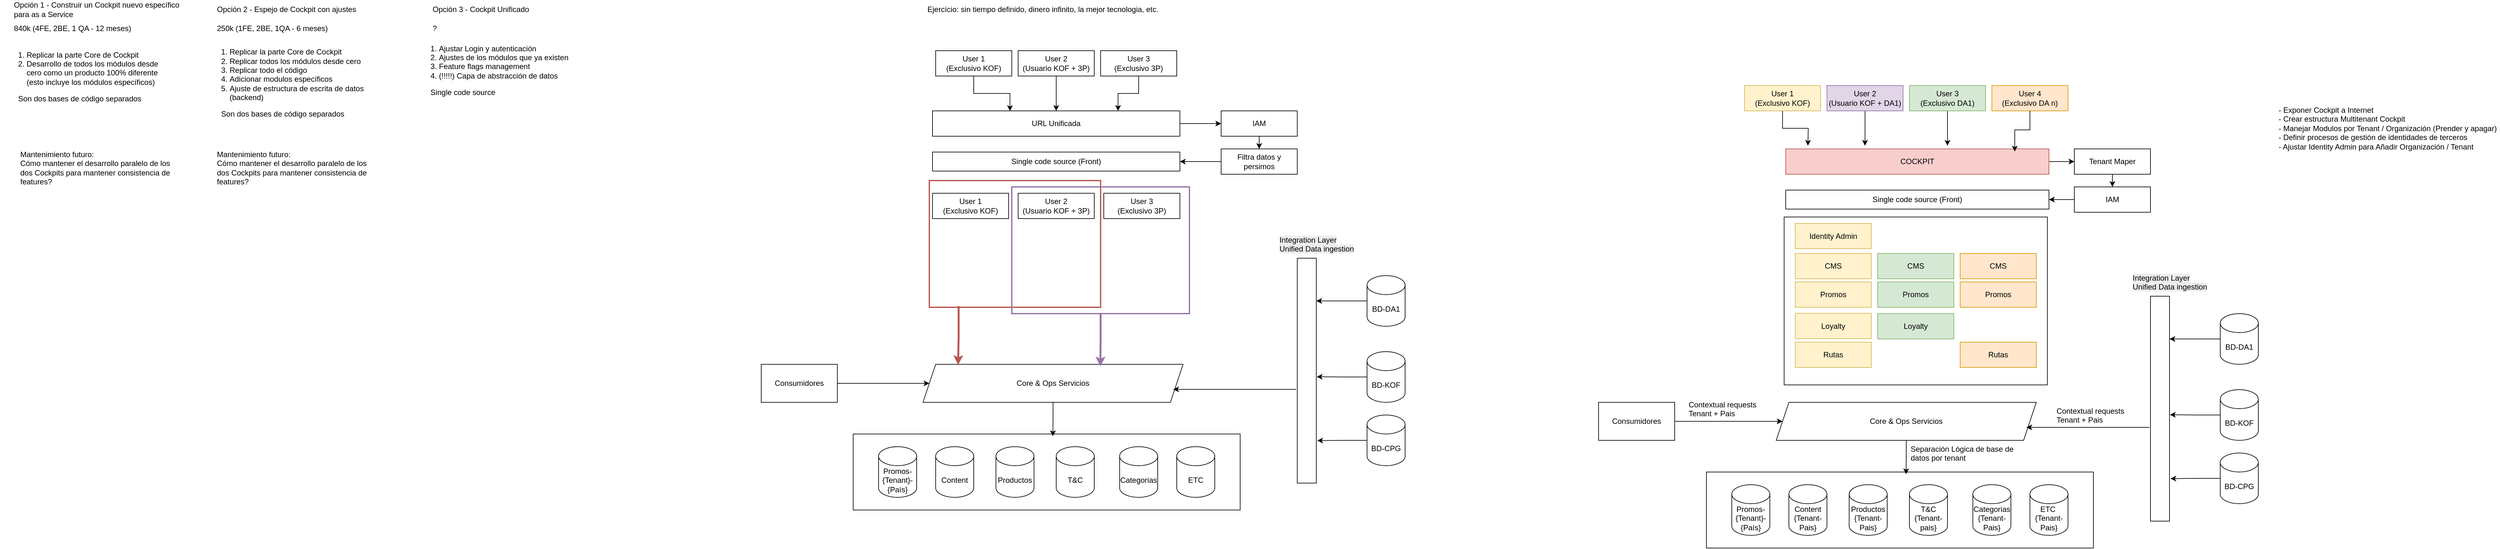 <mxfile version="28.2.7">
  <diagram name="Página-1" id="Wu7hwuElQsuPuDVvXg_v">
    <mxGraphModel dx="1220" dy="680" grid="1" gridSize="10" guides="1" tooltips="1" connect="1" arrows="1" fold="1" page="1" pageScale="1" pageWidth="827" pageHeight="1169" math="0" shadow="0">
      <root>
        <mxCell id="0" />
        <mxCell id="1" parent="0" />
        <mxCell id="STXeZqaqaA8GETc3Noo8-48" value="" style="rounded=0;whiteSpace=wrap;html=1;" parent="1" vertex="1">
          <mxGeometry x="1545" y="735" width="610" height="120" as="geometry" />
        </mxCell>
        <mxCell id="fRw4ySLKxj_TL49dyoCy-1" value="Opción 1 - Construir un Cockpit nuevo específico para as a Service" style="text;html=1;align=left;verticalAlign=middle;whiteSpace=wrap;rounded=0;" parent="1" vertex="1">
          <mxGeometry x="220" y="50" width="270" height="30" as="geometry" />
        </mxCell>
        <mxCell id="fRw4ySLKxj_TL49dyoCy-2" value="Opción 2 - Espejo de Cockpit con ajustes" style="text;html=1;align=left;verticalAlign=middle;whiteSpace=wrap;rounded=0;" parent="1" vertex="1">
          <mxGeometry x="540" y="50" width="240" height="30" as="geometry" />
        </mxCell>
        <mxCell id="fRw4ySLKxj_TL49dyoCy-3" value="840k (4FE, 2BE, 1 QA - 12 meses)" style="text;html=1;align=left;verticalAlign=middle;whiteSpace=wrap;rounded=0;" parent="1" vertex="1">
          <mxGeometry x="220" y="80" width="200" height="30" as="geometry" />
        </mxCell>
        <mxCell id="fRw4ySLKxj_TL49dyoCy-4" value="&lt;ol&gt;&lt;li&gt;Replicar la parte Core de Cockpit&lt;/li&gt;&lt;li&gt;Desarrollo de todos los módulos desde cero como un producto 100% diferente (esto incluye los módulos específicos)&amp;nbsp;&lt;/li&gt;&lt;/ol&gt;&lt;div&gt;&lt;span style=&quot;white-space: pre;&quot;&gt;&#x9;&lt;/span&gt;Son dos bases de código separados&lt;/div&gt;" style="text;html=1;align=left;verticalAlign=middle;whiteSpace=wrap;rounded=0;" parent="1" vertex="1">
          <mxGeometry x="200" y="135" width="250" height="60" as="geometry" />
        </mxCell>
        <mxCell id="fRw4ySLKxj_TL49dyoCy-5" value="&lt;ol&gt;&lt;li&gt;Replicar la parte Core de Cockpit&lt;/li&gt;&lt;li&gt;Replicar todos los módulos desde cero&lt;/li&gt;&lt;li&gt;Replicar todo el código&lt;/li&gt;&lt;li&gt;Adicionar modulos específicos&lt;/li&gt;&lt;li&gt;Ajuste de estructura de escrita de datos (backend)&lt;/li&gt;&lt;/ol&gt;&lt;div&gt;&lt;span style=&quot;white-space: pre;&quot;&gt;&#x9;&lt;/span&gt;Son dos bases de código separados&lt;/div&gt;" style="text;html=1;align=left;verticalAlign=middle;whiteSpace=wrap;rounded=0;" parent="1" vertex="1">
          <mxGeometry x="520" y="130" width="260" height="90" as="geometry" />
        </mxCell>
        <mxCell id="fRw4ySLKxj_TL49dyoCy-6" value="Opción 3 - Cockpit Unificado" style="text;html=1;align=left;verticalAlign=middle;whiteSpace=wrap;rounded=0;" parent="1" vertex="1">
          <mxGeometry x="880" y="50" width="170" height="30" as="geometry" />
        </mxCell>
        <mxCell id="fRw4ySLKxj_TL49dyoCy-8" value="250k (1FE, 2BE, 1QA - 6 meses)" style="text;html=1;align=left;verticalAlign=middle;whiteSpace=wrap;rounded=0;" parent="1" vertex="1">
          <mxGeometry x="540" y="80" width="220" height="30" as="geometry" />
        </mxCell>
        <mxCell id="fRw4ySLKxj_TL49dyoCy-9" value="Mantenimiento futuro:&lt;div&gt;Cómo mantener el desarrollo paralelo de los dos Cockpits para mantener consistencia de features?&lt;/div&gt;" style="text;html=1;align=left;verticalAlign=middle;whiteSpace=wrap;rounded=0;" parent="1" vertex="1">
          <mxGeometry x="540" y="290" width="250" height="50" as="geometry" />
        </mxCell>
        <mxCell id="STXeZqaqaA8GETc3Noo8-1" value="Mantenimiento futuro:&lt;div&gt;Cómo mantener el desarrollo paralelo de los dos Cockpits para mantener consistencia de features?&lt;/div&gt;" style="text;html=1;align=left;verticalAlign=middle;whiteSpace=wrap;rounded=0;" parent="1" vertex="1">
          <mxGeometry x="230" y="290" width="250" height="50" as="geometry" />
        </mxCell>
        <mxCell id="STXeZqaqaA8GETc3Noo8-2" value="Ejercício: sin tiempo definido, dinero infinito, la mejor tecnologia, etc." style="text;html=1;align=left;verticalAlign=middle;whiteSpace=wrap;rounded=0;" parent="1" vertex="1">
          <mxGeometry x="1660" y="50" width="410" height="30" as="geometry" />
        </mxCell>
        <mxCell id="STXeZqaqaA8GETc3Noo8-16" style="edgeStyle=orthogonalEdgeStyle;rounded=0;orthogonalLoop=1;jettySize=auto;html=1;exitX=1;exitY=0.5;exitDx=0;exitDy=0;" parent="1" source="STXeZqaqaA8GETc3Noo8-3" target="STXeZqaqaA8GETc3Noo8-15" edge="1">
          <mxGeometry relative="1" as="geometry" />
        </mxCell>
        <mxCell id="STXeZqaqaA8GETc3Noo8-3" value="URL Unificada" style="rounded=0;whiteSpace=wrap;html=1;" parent="1" vertex="1">
          <mxGeometry x="1670" y="225" width="390" height="40" as="geometry" />
        </mxCell>
        <mxCell id="STXeZqaqaA8GETc3Noo8-4" value="User 1&lt;br&gt;(Exclusivo KOF)" style="rounded=0;whiteSpace=wrap;html=1;" parent="1" vertex="1">
          <mxGeometry x="1675" y="130" width="120" height="40" as="geometry" />
        </mxCell>
        <mxCell id="STXeZqaqaA8GETc3Noo8-8" style="edgeStyle=orthogonalEdgeStyle;rounded=0;orthogonalLoop=1;jettySize=auto;html=1;" parent="1" source="STXeZqaqaA8GETc3Noo8-5" target="STXeZqaqaA8GETc3Noo8-3" edge="1">
          <mxGeometry relative="1" as="geometry" />
        </mxCell>
        <mxCell id="STXeZqaqaA8GETc3Noo8-5" value="User 2&lt;br&gt;(Usuario KOF + 3P)" style="rounded=0;whiteSpace=wrap;html=1;" parent="1" vertex="1">
          <mxGeometry x="1805" y="130" width="120" height="40" as="geometry" />
        </mxCell>
        <mxCell id="STXeZqaqaA8GETc3Noo8-9" style="edgeStyle=orthogonalEdgeStyle;rounded=0;orthogonalLoop=1;jettySize=auto;html=1;entryX=0.75;entryY=0;entryDx=0;entryDy=0;" parent="1" source="STXeZqaqaA8GETc3Noo8-6" target="STXeZqaqaA8GETc3Noo8-3" edge="1">
          <mxGeometry relative="1" as="geometry" />
        </mxCell>
        <mxCell id="STXeZqaqaA8GETc3Noo8-6" value="User 3&lt;br&gt;(Exclusivo 3P)" style="rounded=0;whiteSpace=wrap;html=1;" parent="1" vertex="1">
          <mxGeometry x="1935" y="130" width="120" height="40" as="geometry" />
        </mxCell>
        <mxCell id="STXeZqaqaA8GETc3Noo8-7" style="edgeStyle=orthogonalEdgeStyle;rounded=0;orthogonalLoop=1;jettySize=auto;html=1;entryX=0.313;entryY=0.006;entryDx=0;entryDy=0;entryPerimeter=0;" parent="1" source="STXeZqaqaA8GETc3Noo8-4" target="STXeZqaqaA8GETc3Noo8-3" edge="1">
          <mxGeometry relative="1" as="geometry" />
        </mxCell>
        <mxCell id="STXeZqaqaA8GETc3Noo8-10" value="User 1&lt;br&gt;(Exclusivo KOF)" style="rounded=0;whiteSpace=wrap;html=1;" parent="1" vertex="1">
          <mxGeometry x="1670" y="355" width="120" height="40" as="geometry" />
        </mxCell>
        <mxCell id="STXeZqaqaA8GETc3Noo8-11" value="User 2&lt;br&gt;(Usuario KOF + 3P)" style="rounded=0;whiteSpace=wrap;html=1;" parent="1" vertex="1">
          <mxGeometry x="1805" y="355" width="120" height="40" as="geometry" />
        </mxCell>
        <mxCell id="STXeZqaqaA8GETc3Noo8-12" value="User 3&lt;br&gt;(Exclusivo 3P)" style="rounded=0;whiteSpace=wrap;html=1;" parent="1" vertex="1">
          <mxGeometry x="1940" y="355" width="120" height="40" as="geometry" />
        </mxCell>
        <mxCell id="STXeZqaqaA8GETc3Noo8-14" value="Single code source (Front)" style="rounded=0;whiteSpace=wrap;html=1;" parent="1" vertex="1">
          <mxGeometry x="1670" y="290" width="390" height="30" as="geometry" />
        </mxCell>
        <mxCell id="STXeZqaqaA8GETc3Noo8-19" style="edgeStyle=orthogonalEdgeStyle;rounded=0;orthogonalLoop=1;jettySize=auto;html=1;" parent="1" source="STXeZqaqaA8GETc3Noo8-15" target="STXeZqaqaA8GETc3Noo8-18" edge="1">
          <mxGeometry relative="1" as="geometry" />
        </mxCell>
        <mxCell id="STXeZqaqaA8GETc3Noo8-15" value="IAM" style="rounded=0;whiteSpace=wrap;html=1;" parent="1" vertex="1">
          <mxGeometry x="2125" y="225" width="120" height="40" as="geometry" />
        </mxCell>
        <mxCell id="STXeZqaqaA8GETc3Noo8-20" style="edgeStyle=orthogonalEdgeStyle;rounded=0;orthogonalLoop=1;jettySize=auto;html=1;" parent="1" source="STXeZqaqaA8GETc3Noo8-18" target="STXeZqaqaA8GETc3Noo8-14" edge="1">
          <mxGeometry relative="1" as="geometry" />
        </mxCell>
        <mxCell id="STXeZqaqaA8GETc3Noo8-18" value="Filtra datos y persimos" style="rounded=0;whiteSpace=wrap;html=1;" parent="1" vertex="1">
          <mxGeometry x="2125" y="285" width="120" height="40" as="geometry" />
        </mxCell>
        <mxCell id="STXeZqaqaA8GETc3Noo8-21" value="" style="rounded=0;whiteSpace=wrap;html=1;fillColor=none;strokeColor=#b85450;strokeWidth=2;" parent="1" vertex="1">
          <mxGeometry x="1665" y="335" width="270" height="200" as="geometry" />
        </mxCell>
        <mxCell id="STXeZqaqaA8GETc3Noo8-22" value="" style="rounded=0;whiteSpace=wrap;html=1;fillColor=none;strokeColor=#9673a6;strokeWidth=2;" parent="1" vertex="1">
          <mxGeometry x="1795" y="345" width="280" height="200" as="geometry" />
        </mxCell>
        <mxCell id="STXeZqaqaA8GETc3Noo8-28" value="Core &amp;amp; Ops Servicios" style="shape=parallelogram;perimeter=parallelogramPerimeter;whiteSpace=wrap;html=1;fixedSize=1;" parent="1" vertex="1">
          <mxGeometry x="1655" y="625" width="410" height="60" as="geometry" />
        </mxCell>
        <mxCell id="STXeZqaqaA8GETc3Noo8-29" value="BD-DA1" style="shape=cylinder3;whiteSpace=wrap;html=1;boundedLbl=1;backgroundOutline=1;size=15;" parent="1" vertex="1">
          <mxGeometry x="2355" y="485" width="60" height="80" as="geometry" />
        </mxCell>
        <mxCell id="STXeZqaqaA8GETc3Noo8-30" value="BD-KOF" style="shape=cylinder3;whiteSpace=wrap;html=1;boundedLbl=1;backgroundOutline=1;size=15;" parent="1" vertex="1">
          <mxGeometry x="2355" y="605" width="60" height="80" as="geometry" />
        </mxCell>
        <mxCell id="STXeZqaqaA8GETc3Noo8-31" value="BD-CPG" style="shape=cylinder3;whiteSpace=wrap;html=1;boundedLbl=1;backgroundOutline=1;size=15;" parent="1" vertex="1">
          <mxGeometry x="2355" y="705" width="60" height="80" as="geometry" />
        </mxCell>
        <mxCell id="STXeZqaqaA8GETc3Noo8-32" value="" style="rounded=0;whiteSpace=wrap;html=1;" parent="1" vertex="1">
          <mxGeometry x="2245" y="457.5" width="30" height="355" as="geometry" />
        </mxCell>
        <mxCell id="STXeZqaqaA8GETc3Noo8-33" value="&lt;span style=&quot;color: rgb(0, 0, 0); font-family: Helvetica; font-size: 12px; font-style: normal; font-variant-ligatures: normal; font-variant-caps: normal; font-weight: 400; letter-spacing: normal; orphans: 2; text-align: center; text-indent: 0px; text-transform: none; widows: 2; word-spacing: 0px; -webkit-text-stroke-width: 0px; white-space: normal; background-color: rgb(236, 236, 236); text-decoration-thickness: initial; text-decoration-style: initial; text-decoration-color: initial; float: none; display: inline !important;&quot;&gt;Integration Layer&lt;br&gt;Unified Data ingestion&lt;/span&gt;" style="text;whiteSpace=wrap;html=1;" parent="1" vertex="1">
          <mxGeometry x="2215" y="415" width="150" height="27.5" as="geometry" />
        </mxCell>
        <mxCell id="STXeZqaqaA8GETc3Noo8-34" style="edgeStyle=orthogonalEdgeStyle;rounded=0;orthogonalLoop=1;jettySize=auto;html=1;exitX=0;exitY=0.5;exitDx=0;exitDy=0;exitPerimeter=0;entryX=1;entryY=0.19;entryDx=0;entryDy=0;entryPerimeter=0;" parent="1" source="STXeZqaqaA8GETc3Noo8-29" target="STXeZqaqaA8GETc3Noo8-32" edge="1">
          <mxGeometry relative="1" as="geometry" />
        </mxCell>
        <mxCell id="STXeZqaqaA8GETc3Noo8-35" style="edgeStyle=orthogonalEdgeStyle;rounded=0;orthogonalLoop=1;jettySize=auto;html=1;exitX=0;exitY=0.5;exitDx=0;exitDy=0;exitPerimeter=0;entryX=1.023;entryY=0.527;entryDx=0;entryDy=0;entryPerimeter=0;" parent="1" source="STXeZqaqaA8GETc3Noo8-30" target="STXeZqaqaA8GETc3Noo8-32" edge="1">
          <mxGeometry relative="1" as="geometry" />
        </mxCell>
        <mxCell id="STXeZqaqaA8GETc3Noo8-36" style="edgeStyle=orthogonalEdgeStyle;rounded=0;orthogonalLoop=1;jettySize=auto;html=1;exitX=0;exitY=0.5;exitDx=0;exitDy=0;exitPerimeter=0;entryX=1.049;entryY=0.811;entryDx=0;entryDy=0;entryPerimeter=0;" parent="1" source="STXeZqaqaA8GETc3Noo8-31" target="STXeZqaqaA8GETc3Noo8-32" edge="1">
          <mxGeometry relative="1" as="geometry" />
        </mxCell>
        <mxCell id="STXeZqaqaA8GETc3Noo8-37" style="edgeStyle=orthogonalEdgeStyle;rounded=0;orthogonalLoop=1;jettySize=auto;html=1;exitX=-0.054;exitY=0.583;exitDx=0;exitDy=0;entryX=0.962;entryY=0.658;entryDx=0;entryDy=0;entryPerimeter=0;exitPerimeter=0;" parent="1" source="STXeZqaqaA8GETc3Noo8-32" target="STXeZqaqaA8GETc3Noo8-28" edge="1">
          <mxGeometry relative="1" as="geometry" />
        </mxCell>
        <mxCell id="STXeZqaqaA8GETc3Noo8-39" value="Promos-{Tenant}-{País}" style="shape=cylinder3;whiteSpace=wrap;html=1;boundedLbl=1;backgroundOutline=1;size=15;" parent="1" vertex="1">
          <mxGeometry x="1585" y="755" width="60" height="80" as="geometry" />
        </mxCell>
        <mxCell id="STXeZqaqaA8GETc3Noo8-40" value="Content" style="shape=cylinder3;whiteSpace=wrap;html=1;boundedLbl=1;backgroundOutline=1;size=15;" parent="1" vertex="1">
          <mxGeometry x="1675" y="755" width="60" height="80" as="geometry" />
        </mxCell>
        <mxCell id="STXeZqaqaA8GETc3Noo8-41" value="Productos" style="shape=cylinder3;whiteSpace=wrap;html=1;boundedLbl=1;backgroundOutline=1;size=15;" parent="1" vertex="1">
          <mxGeometry x="1770" y="755" width="60" height="80" as="geometry" />
        </mxCell>
        <mxCell id="STXeZqaqaA8GETc3Noo8-42" value="T&amp;amp;C" style="shape=cylinder3;whiteSpace=wrap;html=1;boundedLbl=1;backgroundOutline=1;size=15;" parent="1" vertex="1">
          <mxGeometry x="1865" y="755" width="60" height="80" as="geometry" />
        </mxCell>
        <mxCell id="STXeZqaqaA8GETc3Noo8-43" value="Categorias" style="shape=cylinder3;whiteSpace=wrap;html=1;boundedLbl=1;backgroundOutline=1;size=15;" parent="1" vertex="1">
          <mxGeometry x="1965" y="755" width="60" height="80" as="geometry" />
        </mxCell>
        <mxCell id="STXeZqaqaA8GETc3Noo8-44" value="ETC" style="shape=cylinder3;whiteSpace=wrap;html=1;boundedLbl=1;backgroundOutline=1;size=15;" parent="1" vertex="1">
          <mxGeometry x="2055" y="755" width="60" height="80" as="geometry" />
        </mxCell>
        <mxCell id="STXeZqaqaA8GETc3Noo8-45" style="edgeStyle=orthogonalEdgeStyle;rounded=0;orthogonalLoop=1;jettySize=auto;html=1;entryX=0.135;entryY=0.017;entryDx=0;entryDy=0;entryPerimeter=0;exitX=0.171;exitY=0.99;exitDx=0;exitDy=0;exitPerimeter=0;fillColor=#f8cecc;strokeColor=#b85450;strokeWidth=3;" parent="1" source="STXeZqaqaA8GETc3Noo8-21" target="STXeZqaqaA8GETc3Noo8-28" edge="1">
          <mxGeometry relative="1" as="geometry" />
        </mxCell>
        <mxCell id="STXeZqaqaA8GETc3Noo8-46" style="edgeStyle=orthogonalEdgeStyle;rounded=0;orthogonalLoop=1;jettySize=auto;html=1;entryX=0.682;entryY=0.054;entryDx=0;entryDy=0;entryPerimeter=0;fillColor=#e1d5e7;strokeColor=#9673a6;strokeWidth=3;" parent="1" source="STXeZqaqaA8GETc3Noo8-22" target="STXeZqaqaA8GETc3Noo8-28" edge="1">
          <mxGeometry relative="1" as="geometry" />
        </mxCell>
        <mxCell id="STXeZqaqaA8GETc3Noo8-49" style="edgeStyle=orthogonalEdgeStyle;rounded=0;orthogonalLoop=1;jettySize=auto;html=1;entryX=0.516;entryY=0.028;entryDx=0;entryDy=0;entryPerimeter=0;" parent="1" source="STXeZqaqaA8GETc3Noo8-28" target="STXeZqaqaA8GETc3Noo8-48" edge="1">
          <mxGeometry relative="1" as="geometry" />
        </mxCell>
        <mxCell id="STXeZqaqaA8GETc3Noo8-52" style="edgeStyle=orthogonalEdgeStyle;rounded=0;orthogonalLoop=1;jettySize=auto;html=1;exitX=1;exitY=0.5;exitDx=0;exitDy=0;" parent="1" source="STXeZqaqaA8GETc3Noo8-51" target="STXeZqaqaA8GETc3Noo8-28" edge="1">
          <mxGeometry relative="1" as="geometry">
            <mxPoint x="1515" y="655" as="sourcePoint" />
          </mxGeometry>
        </mxCell>
        <mxCell id="STXeZqaqaA8GETc3Noo8-51" value="Consumidores" style="rounded=0;whiteSpace=wrap;html=1;" parent="1" vertex="1">
          <mxGeometry x="1400" y="625" width="120" height="60" as="geometry" />
        </mxCell>
        <mxCell id="STXeZqaqaA8GETc3Noo8-53" value="&lt;ol&gt;&lt;li&gt;Ajustar Login y autenticación&lt;/li&gt;&lt;li&gt;Ajustes de los módulos que ya existen&lt;/li&gt;&lt;li&gt;Feature flags management&lt;/li&gt;&lt;li&gt;(!!!!!) Capa de abstracción de datos&lt;/li&gt;&lt;/ol&gt;&lt;div&gt;&lt;span style=&quot;white-space: pre;&quot;&gt;&#x9;&lt;/span&gt;Single code source&lt;/div&gt;" style="text;html=1;align=left;verticalAlign=middle;whiteSpace=wrap;rounded=0;" parent="1" vertex="1">
          <mxGeometry x="850" y="110" width="260" height="90" as="geometry" />
        </mxCell>
        <mxCell id="STXeZqaqaA8GETc3Noo8-54" value="?" style="text;html=1;align=left;verticalAlign=middle;whiteSpace=wrap;rounded=0;" parent="1" vertex="1">
          <mxGeometry x="880" y="80" width="220" height="30" as="geometry" />
        </mxCell>
        <mxCell id="oagNUMbqZlV5k69SQIgw-1" value="" style="rounded=0;whiteSpace=wrap;html=1;" vertex="1" parent="1">
          <mxGeometry x="2890" y="795" width="610" height="120" as="geometry" />
        </mxCell>
        <mxCell id="oagNUMbqZlV5k69SQIgw-3" style="edgeStyle=orthogonalEdgeStyle;rounded=0;orthogonalLoop=1;jettySize=auto;html=1;exitX=1;exitY=0.5;exitDx=0;exitDy=0;" edge="1" parent="1" source="oagNUMbqZlV5k69SQIgw-4" target="oagNUMbqZlV5k69SQIgw-16">
          <mxGeometry relative="1" as="geometry" />
        </mxCell>
        <mxCell id="oagNUMbqZlV5k69SQIgw-4" value="COCKPIT" style="rounded=0;whiteSpace=wrap;html=1;fillColor=#f8cecc;strokeColor=#b85450;" vertex="1" parent="1">
          <mxGeometry x="3015" y="285" width="415" height="40" as="geometry" />
        </mxCell>
        <mxCell id="oagNUMbqZlV5k69SQIgw-5" value="User 1&lt;br&gt;(Exclusivo KOF)" style="rounded=0;whiteSpace=wrap;html=1;fillColor=#fff2cc;strokeColor=#d6b656;align=center;verticalAlign=middle;fontFamily=Helvetica;fontSize=12;fontColor=default;" vertex="1" parent="1">
          <mxGeometry x="2950" y="185" width="120" height="40" as="geometry" />
        </mxCell>
        <mxCell id="oagNUMbqZlV5k69SQIgw-6" style="edgeStyle=orthogonalEdgeStyle;rounded=0;orthogonalLoop=1;jettySize=auto;html=1;" edge="1" parent="1" source="oagNUMbqZlV5k69SQIgw-7">
          <mxGeometry relative="1" as="geometry">
            <mxPoint x="3140" y="280" as="targetPoint" />
          </mxGeometry>
        </mxCell>
        <mxCell id="oagNUMbqZlV5k69SQIgw-7" value="User 2&lt;br&gt;(Usuario KOF + DA1)" style="rounded=0;whiteSpace=wrap;html=1;fillColor=#e1d5e7;strokeColor=#9673a6;" vertex="1" parent="1">
          <mxGeometry x="3080" y="185" width="120" height="40" as="geometry" />
        </mxCell>
        <mxCell id="oagNUMbqZlV5k69SQIgw-8" style="edgeStyle=orthogonalEdgeStyle;rounded=0;orthogonalLoop=1;jettySize=auto;html=1;" edge="1" parent="1" source="oagNUMbqZlV5k69SQIgw-9">
          <mxGeometry relative="1" as="geometry">
            <mxPoint x="3270" y="280" as="targetPoint" />
          </mxGeometry>
        </mxCell>
        <mxCell id="oagNUMbqZlV5k69SQIgw-9" value="User 3&lt;br&gt;(Exclusivo DA1)" style="rounded=0;whiteSpace=wrap;html=1;fillColor=#d5e8d4;strokeColor=#82b366;" vertex="1" parent="1">
          <mxGeometry x="3210" y="185" width="120" height="40" as="geometry" />
        </mxCell>
        <mxCell id="oagNUMbqZlV5k69SQIgw-10" style="edgeStyle=orthogonalEdgeStyle;rounded=0;orthogonalLoop=1;jettySize=auto;html=1;" edge="1" parent="1" source="oagNUMbqZlV5k69SQIgw-5">
          <mxGeometry relative="1" as="geometry">
            <mxPoint x="3050" y="280" as="targetPoint" />
          </mxGeometry>
        </mxCell>
        <mxCell id="oagNUMbqZlV5k69SQIgw-14" value="Single code source (Front)" style="rounded=0;whiteSpace=wrap;html=1;" vertex="1" parent="1">
          <mxGeometry x="3015" y="350" width="415" height="30" as="geometry" />
        </mxCell>
        <mxCell id="oagNUMbqZlV5k69SQIgw-15" style="edgeStyle=orthogonalEdgeStyle;rounded=0;orthogonalLoop=1;jettySize=auto;html=1;" edge="1" parent="1" source="oagNUMbqZlV5k69SQIgw-16" target="oagNUMbqZlV5k69SQIgw-18">
          <mxGeometry relative="1" as="geometry" />
        </mxCell>
        <mxCell id="oagNUMbqZlV5k69SQIgw-16" value="Tenant Maper" style="rounded=0;whiteSpace=wrap;html=1;" vertex="1" parent="1">
          <mxGeometry x="3470" y="285" width="120" height="40" as="geometry" />
        </mxCell>
        <mxCell id="oagNUMbqZlV5k69SQIgw-17" style="edgeStyle=orthogonalEdgeStyle;rounded=0;orthogonalLoop=1;jettySize=auto;html=1;" edge="1" parent="1" source="oagNUMbqZlV5k69SQIgw-18" target="oagNUMbqZlV5k69SQIgw-14">
          <mxGeometry relative="1" as="geometry" />
        </mxCell>
        <mxCell id="oagNUMbqZlV5k69SQIgw-18" value="IAM" style="rounded=0;whiteSpace=wrap;html=1;" vertex="1" parent="1">
          <mxGeometry x="3470" y="345" width="120" height="40" as="geometry" />
        </mxCell>
        <mxCell id="oagNUMbqZlV5k69SQIgw-21" value="Core &amp;amp; Ops Servicios" style="shape=parallelogram;perimeter=parallelogramPerimeter;whiteSpace=wrap;html=1;fixedSize=1;" vertex="1" parent="1">
          <mxGeometry x="3000" y="685" width="410" height="60" as="geometry" />
        </mxCell>
        <mxCell id="oagNUMbqZlV5k69SQIgw-22" value="BD-DA1" style="shape=cylinder3;whiteSpace=wrap;html=1;boundedLbl=1;backgroundOutline=1;size=15;" vertex="1" parent="1">
          <mxGeometry x="3700" y="545" width="60" height="80" as="geometry" />
        </mxCell>
        <mxCell id="oagNUMbqZlV5k69SQIgw-23" value="BD-KOF" style="shape=cylinder3;whiteSpace=wrap;html=1;boundedLbl=1;backgroundOutline=1;size=15;" vertex="1" parent="1">
          <mxGeometry x="3700" y="665" width="60" height="80" as="geometry" />
        </mxCell>
        <mxCell id="oagNUMbqZlV5k69SQIgw-24" value="BD-CPG" style="shape=cylinder3;whiteSpace=wrap;html=1;boundedLbl=1;backgroundOutline=1;size=15;" vertex="1" parent="1">
          <mxGeometry x="3700" y="765" width="60" height="80" as="geometry" />
        </mxCell>
        <mxCell id="oagNUMbqZlV5k69SQIgw-25" value="" style="rounded=0;whiteSpace=wrap;html=1;" vertex="1" parent="1">
          <mxGeometry x="3590" y="517.5" width="30" height="355" as="geometry" />
        </mxCell>
        <mxCell id="oagNUMbqZlV5k69SQIgw-26" value="&lt;span style=&quot;color: rgb(0, 0, 0); font-family: Helvetica; font-size: 12px; font-style: normal; font-variant-ligatures: normal; font-variant-caps: normal; font-weight: 400; letter-spacing: normal; orphans: 2; text-align: center; text-indent: 0px; text-transform: none; widows: 2; word-spacing: 0px; -webkit-text-stroke-width: 0px; white-space: normal; background-color: rgb(236, 236, 236); text-decoration-thickness: initial; text-decoration-style: initial; text-decoration-color: initial; float: none; display: inline !important;&quot;&gt;Integration Layer&lt;br&gt;Unified Data ingestion&lt;/span&gt;" style="text;whiteSpace=wrap;html=1;" vertex="1" parent="1">
          <mxGeometry x="3560" y="475" width="150" height="27.5" as="geometry" />
        </mxCell>
        <mxCell id="oagNUMbqZlV5k69SQIgw-27" style="edgeStyle=orthogonalEdgeStyle;rounded=0;orthogonalLoop=1;jettySize=auto;html=1;exitX=0;exitY=0.5;exitDx=0;exitDy=0;exitPerimeter=0;entryX=1;entryY=0.19;entryDx=0;entryDy=0;entryPerimeter=0;" edge="1" parent="1" source="oagNUMbqZlV5k69SQIgw-22" target="oagNUMbqZlV5k69SQIgw-25">
          <mxGeometry relative="1" as="geometry" />
        </mxCell>
        <mxCell id="oagNUMbqZlV5k69SQIgw-28" style="edgeStyle=orthogonalEdgeStyle;rounded=0;orthogonalLoop=1;jettySize=auto;html=1;exitX=0;exitY=0.5;exitDx=0;exitDy=0;exitPerimeter=0;entryX=1.023;entryY=0.527;entryDx=0;entryDy=0;entryPerimeter=0;" edge="1" parent="1" source="oagNUMbqZlV5k69SQIgw-23" target="oagNUMbqZlV5k69SQIgw-25">
          <mxGeometry relative="1" as="geometry" />
        </mxCell>
        <mxCell id="oagNUMbqZlV5k69SQIgw-29" style="edgeStyle=orthogonalEdgeStyle;rounded=0;orthogonalLoop=1;jettySize=auto;html=1;exitX=0;exitY=0.5;exitDx=0;exitDy=0;exitPerimeter=0;entryX=1.049;entryY=0.811;entryDx=0;entryDy=0;entryPerimeter=0;" edge="1" parent="1" source="oagNUMbqZlV5k69SQIgw-24" target="oagNUMbqZlV5k69SQIgw-25">
          <mxGeometry relative="1" as="geometry" />
        </mxCell>
        <mxCell id="oagNUMbqZlV5k69SQIgw-30" style="edgeStyle=orthogonalEdgeStyle;rounded=0;orthogonalLoop=1;jettySize=auto;html=1;exitX=-0.054;exitY=0.583;exitDx=0;exitDy=0;entryX=0.962;entryY=0.658;entryDx=0;entryDy=0;entryPerimeter=0;exitPerimeter=0;" edge="1" parent="1" source="oagNUMbqZlV5k69SQIgw-25" target="oagNUMbqZlV5k69SQIgw-21">
          <mxGeometry relative="1" as="geometry" />
        </mxCell>
        <mxCell id="oagNUMbqZlV5k69SQIgw-31" value="Promos-{Tenant}-{País}" style="shape=cylinder3;whiteSpace=wrap;html=1;boundedLbl=1;backgroundOutline=1;size=15;" vertex="1" parent="1">
          <mxGeometry x="2930" y="815" width="60" height="80" as="geometry" />
        </mxCell>
        <mxCell id="oagNUMbqZlV5k69SQIgw-32" value="Content&lt;div&gt;{Tenant-Pais}&lt;/div&gt;" style="shape=cylinder3;whiteSpace=wrap;html=1;boundedLbl=1;backgroundOutline=1;size=15;" vertex="1" parent="1">
          <mxGeometry x="3020" y="815" width="60" height="80" as="geometry" />
        </mxCell>
        <mxCell id="oagNUMbqZlV5k69SQIgw-33" value="Productos {Tenant-Pais}" style="shape=cylinder3;whiteSpace=wrap;html=1;boundedLbl=1;backgroundOutline=1;size=15;" vertex="1" parent="1">
          <mxGeometry x="3115" y="815" width="60" height="80" as="geometry" />
        </mxCell>
        <mxCell id="oagNUMbqZlV5k69SQIgw-34" value="T&amp;amp;C&lt;div&gt;{Tenant-pais}&lt;/div&gt;" style="shape=cylinder3;whiteSpace=wrap;html=1;boundedLbl=1;backgroundOutline=1;size=15;" vertex="1" parent="1">
          <mxGeometry x="3210" y="815" width="60" height="80" as="geometry" />
        </mxCell>
        <mxCell id="oagNUMbqZlV5k69SQIgw-35" value="Categorias {Tenant-Pais}" style="shape=cylinder3;whiteSpace=wrap;html=1;boundedLbl=1;backgroundOutline=1;size=15;" vertex="1" parent="1">
          <mxGeometry x="3310" y="815" width="60" height="80" as="geometry" />
        </mxCell>
        <mxCell id="oagNUMbqZlV5k69SQIgw-36" value="ETC&amp;nbsp;&lt;br&gt;{Tenant-Pais}" style="shape=cylinder3;whiteSpace=wrap;html=1;boundedLbl=1;backgroundOutline=1;size=15;" vertex="1" parent="1">
          <mxGeometry x="3400" y="815" width="60" height="80" as="geometry" />
        </mxCell>
        <mxCell id="oagNUMbqZlV5k69SQIgw-39" style="edgeStyle=orthogonalEdgeStyle;rounded=0;orthogonalLoop=1;jettySize=auto;html=1;entryX=0.516;entryY=0.028;entryDx=0;entryDy=0;entryPerimeter=0;" edge="1" parent="1" source="oagNUMbqZlV5k69SQIgw-21" target="oagNUMbqZlV5k69SQIgw-1">
          <mxGeometry relative="1" as="geometry" />
        </mxCell>
        <mxCell id="oagNUMbqZlV5k69SQIgw-40" style="edgeStyle=orthogonalEdgeStyle;rounded=0;orthogonalLoop=1;jettySize=auto;html=1;exitX=1;exitY=0.5;exitDx=0;exitDy=0;" edge="1" parent="1" target="oagNUMbqZlV5k69SQIgw-21" source="oagNUMbqZlV5k69SQIgw-41">
          <mxGeometry relative="1" as="geometry">
            <mxPoint x="2860" y="745" as="sourcePoint" />
          </mxGeometry>
        </mxCell>
        <mxCell id="oagNUMbqZlV5k69SQIgw-41" value="Consumidores" style="rounded=0;whiteSpace=wrap;html=1;" vertex="1" parent="1">
          <mxGeometry x="2720" y="685" width="120" height="60" as="geometry" />
        </mxCell>
        <mxCell id="oagNUMbqZlV5k69SQIgw-42" value="&lt;div style=&quot;&quot;&gt;&lt;span style=&quot;background-color: transparent; color: light-dark(rgb(0, 0, 0), rgb(255, 255, 255));&quot;&gt;- Exponer Cockpit a Internet&lt;/span&gt;&lt;/div&gt;&lt;div style=&quot;&quot;&gt;&lt;span style=&quot;background-color: transparent; color: light-dark(rgb(0, 0, 0), rgb(255, 255, 255));&quot;&gt;- Crear estructura Multitenant Cockpit&lt;/span&gt;&lt;/div&gt;&lt;div style=&quot;&quot;&gt;&lt;span style=&quot;background-color: transparent; color: light-dark(rgb(0, 0, 0), rgb(255, 255, 255));&quot;&gt;- Manejar Modulos por Tenant / Organización (Prender y apagar)&lt;/span&gt;&lt;/div&gt;&lt;div style=&quot;&quot;&gt;&lt;span style=&quot;background-color: transparent; color: light-dark(rgb(0, 0, 0), rgb(255, 255, 255));&quot;&gt;- Definir procesos de gestión de identidades de terceros&lt;/span&gt;&lt;/div&gt;&lt;div style=&quot;&quot;&gt;&lt;span style=&quot;background-color: transparent; color: light-dark(rgb(0, 0, 0), rgb(255, 255, 255));&quot;&gt;- Ajustar Identity Admin para Añadir Organización / Tenant&lt;/span&gt;&lt;/div&gt;" style="text;whiteSpace=wrap;html=1;" vertex="1" parent="1">
          <mxGeometry x="3790" y="210" width="350" height="110" as="geometry" />
        </mxCell>
        <mxCell id="oagNUMbqZlV5k69SQIgw-43" value="&lt;div style=&quot;&quot;&gt;&lt;span style=&quot;background-color: transparent; color: light-dark(rgb(0, 0, 0), rgb(255, 255, 255));&quot;&gt;Contextual requests&amp;nbsp;&lt;br&gt;Tenant + Pais&lt;/span&gt;&lt;/div&gt;" style="text;whiteSpace=wrap;html=1;align=left;" vertex="1" parent="1">
          <mxGeometry x="2860" y="675" width="170" height="40" as="geometry" />
        </mxCell>
        <mxCell id="oagNUMbqZlV5k69SQIgw-44" value="&lt;div style=&quot;&quot;&gt;&lt;span style=&quot;background-color: transparent; color: light-dark(rgb(0, 0, 0), rgb(255, 255, 255));&quot;&gt;Contextual requests&amp;nbsp;&lt;br&gt;Tenant + Pais&lt;/span&gt;&lt;/div&gt;" style="text;whiteSpace=wrap;html=1;align=left;" vertex="1" parent="1">
          <mxGeometry x="3440" y="685" width="170" height="40" as="geometry" />
        </mxCell>
        <mxCell id="oagNUMbqZlV5k69SQIgw-45" value="&lt;div style=&quot;&quot;&gt;Separación Lógica de base de datos por tenant&lt;/div&gt;" style="text;whiteSpace=wrap;html=1;align=left;" vertex="1" parent="1">
          <mxGeometry x="3210" y="745" width="170" height="40" as="geometry" />
        </mxCell>
        <mxCell id="oagNUMbqZlV5k69SQIgw-46" value="" style="rounded=0;whiteSpace=wrap;html=1;" vertex="1" parent="1">
          <mxGeometry x="3012.5" y="392.5" width="415" height="265" as="geometry" />
        </mxCell>
        <mxCell id="oagNUMbqZlV5k69SQIgw-47" value="Identity Admin" style="rounded=0;whiteSpace=wrap;html=1;fillColor=#fff2cc;strokeColor=#d6b656;align=center;verticalAlign=middle;fontFamily=Helvetica;fontSize=12;fontColor=default;" vertex="1" parent="1">
          <mxGeometry x="3030" y="402.5" width="120" height="40" as="geometry" />
        </mxCell>
        <mxCell id="oagNUMbqZlV5k69SQIgw-48" value="CMS" style="rounded=0;whiteSpace=wrap;html=1;fillColor=#fff2cc;strokeColor=#d6b656;align=center;verticalAlign=middle;fontFamily=Helvetica;fontSize=12;fontColor=default;" vertex="1" parent="1">
          <mxGeometry x="3030" y="450" width="120" height="40" as="geometry" />
        </mxCell>
        <mxCell id="oagNUMbqZlV5k69SQIgw-49" value="Promos" style="rounded=0;whiteSpace=wrap;html=1;fillColor=#fff2cc;strokeColor=#d6b656;align=center;verticalAlign=middle;fontFamily=Helvetica;fontSize=12;fontColor=default;" vertex="1" parent="1">
          <mxGeometry x="3030" y="495" width="120" height="40" as="geometry" />
        </mxCell>
        <mxCell id="oagNUMbqZlV5k69SQIgw-50" value="Loyalty" style="rounded=0;whiteSpace=wrap;html=1;fillColor=#fff2cc;strokeColor=#d6b656;align=center;verticalAlign=middle;fontFamily=Helvetica;fontSize=12;fontColor=default;" vertex="1" parent="1">
          <mxGeometry x="3030" y="544.5" width="120" height="40" as="geometry" />
        </mxCell>
        <mxCell id="oagNUMbqZlV5k69SQIgw-51" value="User 4&lt;br&gt;(Exclusivo DA n)" style="rounded=0;whiteSpace=wrap;html=1;fillColor=#ffe6cc;strokeColor=#d79b00;" vertex="1" parent="1">
          <mxGeometry x="3340" y="185" width="120" height="40" as="geometry" />
        </mxCell>
        <mxCell id="oagNUMbqZlV5k69SQIgw-53" value="CMS" style="rounded=0;whiteSpace=wrap;html=1;fillColor=#d5e8d4;strokeColor=#82b366;align=center;verticalAlign=middle;fontFamily=Helvetica;fontSize=12;" vertex="1" parent="1">
          <mxGeometry x="3160" y="450" width="120" height="40" as="geometry" />
        </mxCell>
        <mxCell id="oagNUMbqZlV5k69SQIgw-54" value="Promos" style="rounded=0;whiteSpace=wrap;html=1;fillColor=#d5e8d4;strokeColor=#82b366;align=center;verticalAlign=middle;fontFamily=Helvetica;fontSize=12;" vertex="1" parent="1">
          <mxGeometry x="3160" y="495" width="120" height="40" as="geometry" />
        </mxCell>
        <mxCell id="oagNUMbqZlV5k69SQIgw-55" value="Loyalty" style="rounded=0;whiteSpace=wrap;html=1;fillColor=#d5e8d4;strokeColor=#82b366;align=center;verticalAlign=middle;fontFamily=Helvetica;fontSize=12;" vertex="1" parent="1">
          <mxGeometry x="3160" y="545" width="120" height="40" as="geometry" />
        </mxCell>
        <mxCell id="oagNUMbqZlV5k69SQIgw-56" value="CMS" style="rounded=0;whiteSpace=wrap;html=1;fillColor=#ffe6cc;strokeColor=#d79b00;align=center;verticalAlign=middle;fontFamily=Helvetica;fontSize=12;" vertex="1" parent="1">
          <mxGeometry x="3290" y="450" width="120" height="40" as="geometry" />
        </mxCell>
        <mxCell id="oagNUMbqZlV5k69SQIgw-57" value="Promos" style="rounded=0;whiteSpace=wrap;html=1;fillColor=#ffe6cc;strokeColor=#d79b00;align=center;verticalAlign=middle;fontFamily=Helvetica;fontSize=12;" vertex="1" parent="1">
          <mxGeometry x="3290" y="495" width="120" height="40" as="geometry" />
        </mxCell>
        <mxCell id="oagNUMbqZlV5k69SQIgw-59" value="Rutas" style="rounded=0;whiteSpace=wrap;html=1;fillColor=#ffe6cc;strokeColor=#d79b00;align=center;verticalAlign=middle;fontFamily=Helvetica;fontSize=12;" vertex="1" parent="1">
          <mxGeometry x="3290" y="590" width="120" height="40" as="geometry" />
        </mxCell>
        <mxCell id="oagNUMbqZlV5k69SQIgw-60" value="Rutas" style="rounded=0;whiteSpace=wrap;html=1;fillColor=#fff2cc;strokeColor=#d6b656;align=center;verticalAlign=middle;fontFamily=Helvetica;fontSize=12;fontColor=default;" vertex="1" parent="1">
          <mxGeometry x="3030" y="590" width="120" height="40" as="geometry" />
        </mxCell>
        <mxCell id="oagNUMbqZlV5k69SQIgw-61" style="edgeStyle=orthogonalEdgeStyle;rounded=0;orthogonalLoop=1;jettySize=auto;html=1;entryX=0.87;entryY=0.102;entryDx=0;entryDy=0;entryPerimeter=0;" edge="1" parent="1" source="oagNUMbqZlV5k69SQIgw-51" target="oagNUMbqZlV5k69SQIgw-4">
          <mxGeometry relative="1" as="geometry" />
        </mxCell>
        <mxCell id="oagNUMbqZlV5k69SQIgw-62" value="" style="shape=image;html=1;verticalAlign=top;verticalLabelPosition=bottom;labelBackgroundColor=#ffffff;imageAspect=0;aspect=fixed;image=https://icons.diagrams.net/icon-cache1/AIGA_Symbol_Signs-2360/aiga_information-690.svg" vertex="1" parent="1">
          <mxGeometry x="3125.17" y="140" width="29.66" height="30" as="geometry" />
        </mxCell>
      </root>
    </mxGraphModel>
  </diagram>
</mxfile>
